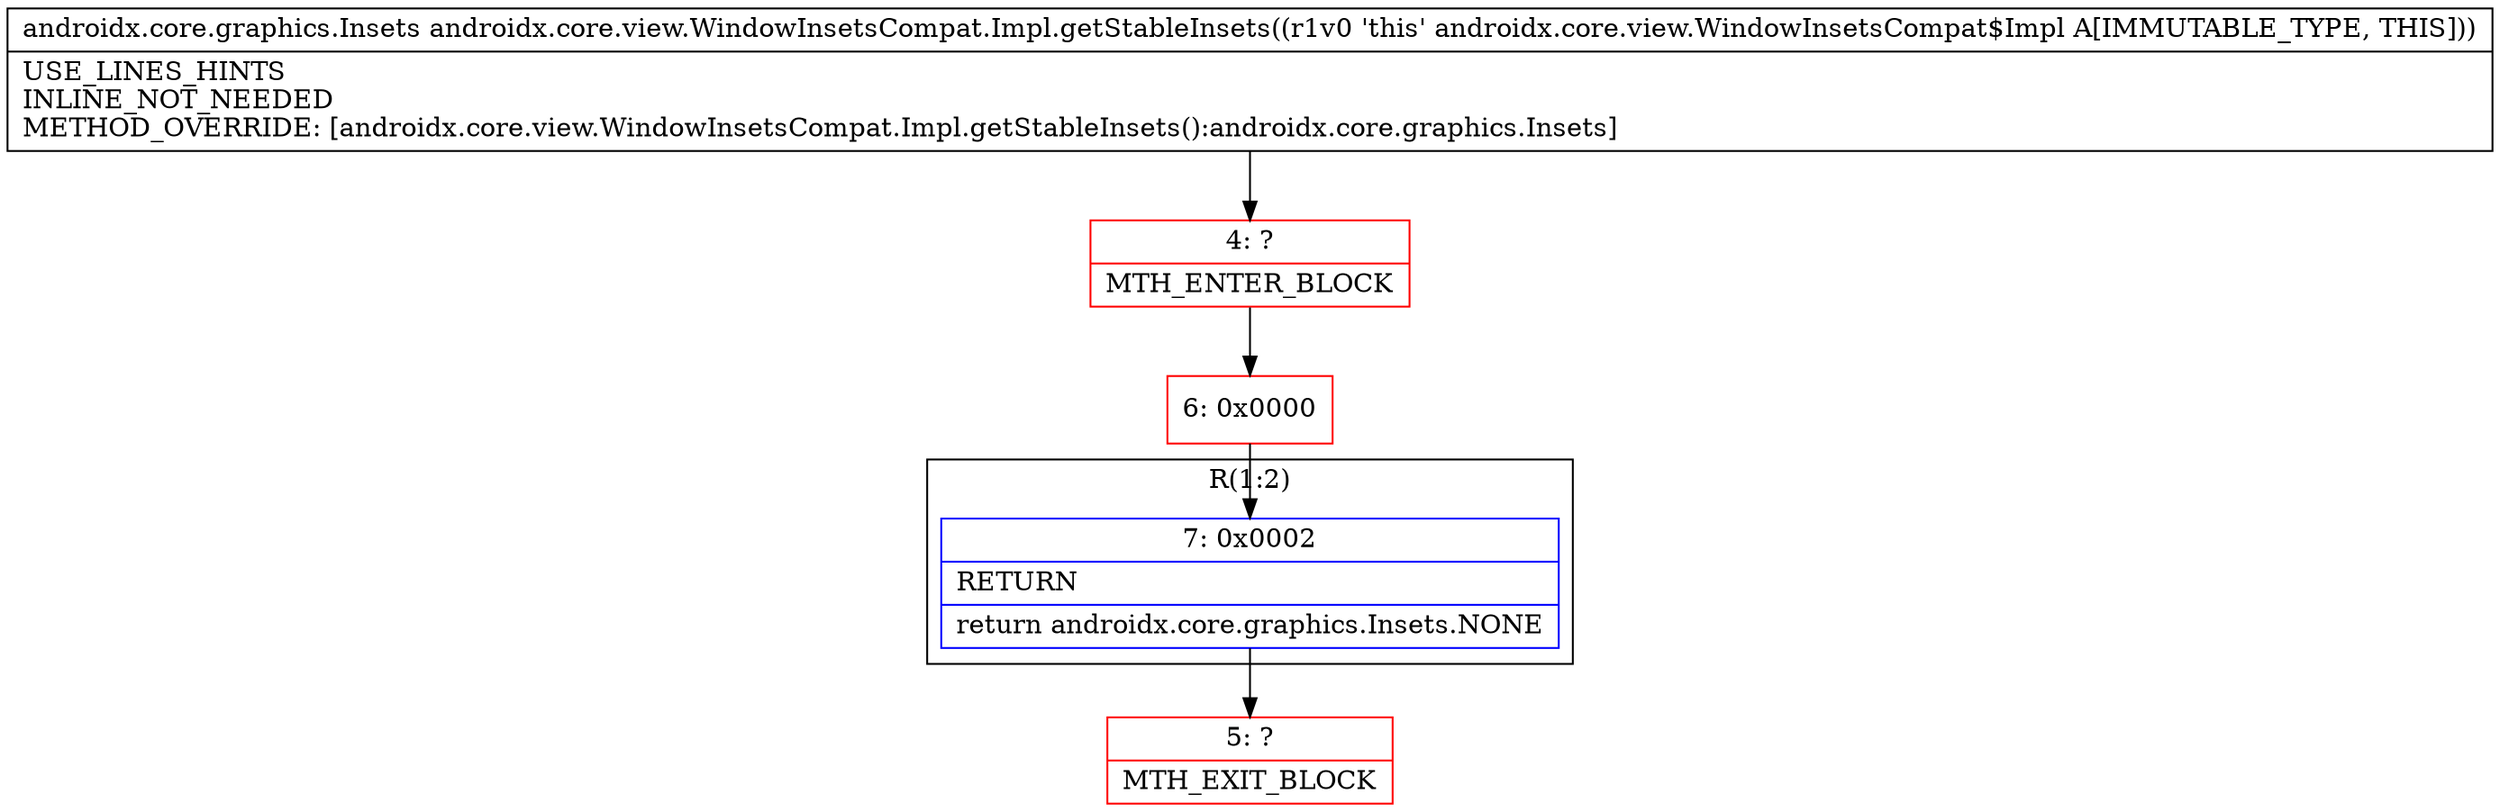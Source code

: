 digraph "CFG forandroidx.core.view.WindowInsetsCompat.Impl.getStableInsets()Landroidx\/core\/graphics\/Insets;" {
subgraph cluster_Region_1438355897 {
label = "R(1:2)";
node [shape=record,color=blue];
Node_7 [shape=record,label="{7\:\ 0x0002|RETURN\l|return androidx.core.graphics.Insets.NONE\l}"];
}
Node_4 [shape=record,color=red,label="{4\:\ ?|MTH_ENTER_BLOCK\l}"];
Node_6 [shape=record,color=red,label="{6\:\ 0x0000}"];
Node_5 [shape=record,color=red,label="{5\:\ ?|MTH_EXIT_BLOCK\l}"];
MethodNode[shape=record,label="{androidx.core.graphics.Insets androidx.core.view.WindowInsetsCompat.Impl.getStableInsets((r1v0 'this' androidx.core.view.WindowInsetsCompat$Impl A[IMMUTABLE_TYPE, THIS]))  | USE_LINES_HINTS\lINLINE_NOT_NEEDED\lMETHOD_OVERRIDE: [androidx.core.view.WindowInsetsCompat.Impl.getStableInsets():androidx.core.graphics.Insets]\l}"];
MethodNode -> Node_4;Node_7 -> Node_5;
Node_4 -> Node_6;
Node_6 -> Node_7;
}

